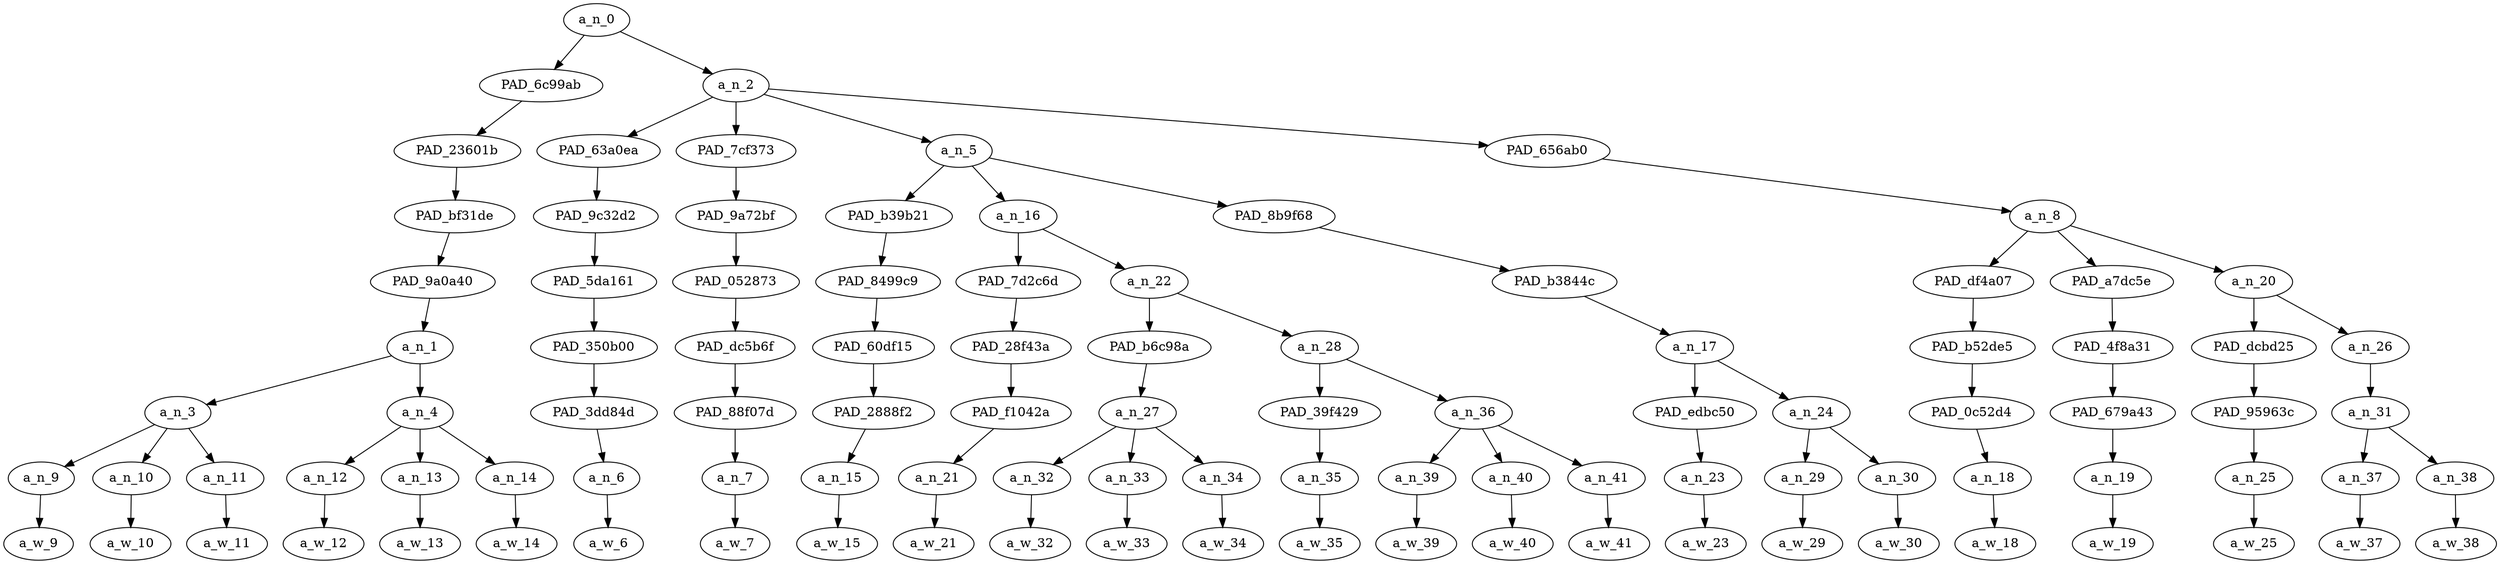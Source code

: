 strict digraph "" {
	a_n_0	[div_dir=1,
		index=0,
		level=8,
		pos="9.802083333333334,8!",
		text_span="[0, 1, 2, 3, 4, 5, 6, 7, 8, 9, 10, 11, 12, 13, 14, 15, 16, 17, 18, 19, 20, 21, 22, 23, 24]",
		value=1.00000001];
	PAD_6c99ab	[div_dir=-1,
		index=0,
		level=7,
		pos="2.5,7!",
		text_span="[0, 1, 2, 3, 4, 5]",
		value=0.34677324];
	a_n_0 -> PAD_6c99ab;
	a_n_2	[div_dir=1,
		index=1,
		level=7,
		pos="17.104166666666668,7!",
		text_span="[6, 7, 8, 9, 10, 11, 12, 13, 14, 15, 16, 17, 18, 19, 20, 21, 22, 23, 24]",
		value=0.65315407];
	a_n_0 -> a_n_2;
	PAD_23601b	[div_dir=-1,
		index=0,
		level=6,
		pos="2.5,6!",
		text_span="[0, 1, 2, 3, 4, 5]",
		value=0.34677324];
	PAD_6c99ab -> PAD_23601b;
	PAD_bf31de	[div_dir=-1,
		index=0,
		level=5,
		pos="2.5,5!",
		text_span="[0, 1, 2, 3, 4, 5]",
		value=0.34677324];
	PAD_23601b -> PAD_bf31de;
	PAD_9a0a40	[div_dir=-1,
		index=0,
		level=4,
		pos="2.5,4!",
		text_span="[0, 1, 2, 3, 4, 5]",
		value=0.34677324];
	PAD_bf31de -> PAD_9a0a40;
	a_n_1	[div_dir=-1,
		index=0,
		level=3,
		pos="2.5,3!",
		text_span="[0, 1, 2, 3, 4, 5]",
		value=0.34677324];
	PAD_9a0a40 -> a_n_1;
	a_n_3	[div_dir=-1,
		index=0,
		level=2,
		pos="1.0,2!",
		text_span="[0, 1, 2]",
		value=0.24394242];
	a_n_1 -> a_n_3;
	a_n_4	[div_dir=1,
		index=1,
		level=2,
		pos="4.0,2!",
		text_span="[3, 4, 5]",
		value=0.10267487];
	a_n_1 -> a_n_4;
	a_n_9	[div_dir=-1,
		index=0,
		level=1,
		pos="0.0,1!",
		text_span="[0]",
		value=0.15256386];
	a_n_3 -> a_n_9;
	a_n_10	[div_dir=-1,
		index=1,
		level=1,
		pos="1.0,1!",
		text_span="[1]",
		value=0.02430700];
	a_n_3 -> a_n_10;
	a_n_11	[div_dir=1,
		index=2,
		level=1,
		pos="2.0,1!",
		text_span="[2]",
		value=0.06683538];
	a_n_3 -> a_n_11;
	a_w_9	[div_dir=0,
		index=0,
		level=0,
		pos="0,0!",
		text_span="[0]",
		value=babbitt];
	a_n_9 -> a_w_9;
	a_w_10	[div_dir=0,
		index=1,
		level=0,
		pos="1,0!",
		text_span="[1]",
		value=and];
	a_n_10 -> a_w_10;
	a_w_11	[div_dir=0,
		index=2,
		level=0,
		pos="2,0!",
		text_span="[2]",
		value=deyo];
	a_n_11 -> a_w_11;
	a_n_12	[div_dir=-1,
		index=3,
		level=1,
		pos="3.0,1!",
		text_span="[3]",
		value=0.02451258];
	a_n_4 -> a_n_12;
	a_n_13	[div_dir=1,
		index=4,
		level=1,
		pos="4.0,1!",
		text_span="[4]",
		value=0.04786861];
	a_n_4 -> a_n_13;
	a_n_14	[div_dir=1,
		index=5,
		level=1,
		pos="5.0,1!",
		text_span="[5]",
		value=0.03022888];
	a_n_4 -> a_n_14;
	a_w_12	[div_dir=0,
		index=3,
		level=0,
		pos="3,0!",
		text_span="[3]",
		value=a];
	a_n_12 -> a_w_12;
	a_w_13	[div_dir=0,
		index=4,
		level=0,
		pos="4,0!",
		text_span="[4]",
		value=gay];
	a_n_13 -> a_w_13;
	a_w_14	[div_dir=0,
		index=5,
		level=0,
		pos="5,0!",
		text_span="[5]",
		value=couple];
	a_n_14 -> a_w_14;
	PAD_63a0ea	[div_dir=1,
		index=2,
		level=6,
		pos="18.0,6!",
		text_span="[18]",
		value=0.01619556];
	a_n_2 -> PAD_63a0ea;
	PAD_7cf373	[div_dir=1,
		index=3,
		level=6,
		pos="19.0,6!",
		text_span="[19]",
		value=0.01657385];
	a_n_2 -> PAD_7cf373;
	a_n_5	[div_dir=1,
		index=1,
		level=6,
		pos="10.166666666666666,6!",
		text_span="[6, 7, 8, 9, 10, 11, 12, 13, 14, 15, 16, 17]",
		value=0.32457855];
	a_n_2 -> a_n_5;
	PAD_656ab0	[div_dir=1,
		index=4,
		level=6,
		pos="21.25,6!",
		text_span="[20, 21, 22, 23, 24]",
		value=0.29562067];
	a_n_2 -> PAD_656ab0;
	PAD_9c32d2	[div_dir=1,
		index=4,
		level=5,
		pos="18.0,5!",
		text_span="[18]",
		value=0.01619556];
	PAD_63a0ea -> PAD_9c32d2;
	PAD_5da161	[div_dir=1,
		index=5,
		level=4,
		pos="18.0,4!",
		text_span="[18]",
		value=0.01619556];
	PAD_9c32d2 -> PAD_5da161;
	PAD_350b00	[div_dir=1,
		index=6,
		level=3,
		pos="18.0,3!",
		text_span="[18]",
		value=0.01619556];
	PAD_5da161 -> PAD_350b00;
	PAD_3dd84d	[div_dir=1,
		index=9,
		level=2,
		pos="18.0,2!",
		text_span="[18]",
		value=0.01619556];
	PAD_350b00 -> PAD_3dd84d;
	a_n_6	[div_dir=1,
		index=18,
		level=1,
		pos="18.0,1!",
		text_span="[18]",
		value=0.01619556];
	PAD_3dd84d -> a_n_6;
	a_w_6	[div_dir=0,
		index=18,
		level=0,
		pos="18,0!",
		text_span="[18]",
		value=and1];
	a_n_6 -> a_w_6;
	PAD_9a72bf	[div_dir=1,
		index=5,
		level=5,
		pos="19.0,5!",
		text_span="[19]",
		value=0.01657385];
	PAD_7cf373 -> PAD_9a72bf;
	PAD_052873	[div_dir=1,
		index=6,
		level=4,
		pos="19.0,4!",
		text_span="[19]",
		value=0.01657385];
	PAD_9a72bf -> PAD_052873;
	PAD_dc5b6f	[div_dir=1,
		index=7,
		level=3,
		pos="19.0,3!",
		text_span="[19]",
		value=0.01657385];
	PAD_052873 -> PAD_dc5b6f;
	PAD_88f07d	[div_dir=1,
		index=10,
		level=2,
		pos="19.0,2!",
		text_span="[19]",
		value=0.01657385];
	PAD_dc5b6f -> PAD_88f07d;
	a_n_7	[div_dir=1,
		index=19,
		level=1,
		pos="19.0,1!",
		text_span="[19]",
		value=0.01657385];
	PAD_88f07d -> a_n_7;
	a_w_7	[div_dir=0,
		index=19,
		level=0,
		pos="19,0!",
		text_span="[19]",
		value=then];
	a_n_7 -> a_w_7;
	PAD_b39b21	[div_dir=1,
		index=1,
		level=5,
		pos="6.0,5!",
		text_span="[6]",
		value=0.02314227];
	a_n_5 -> PAD_b39b21;
	a_n_16	[div_dir=1,
		index=2,
		level=5,
		pos="8.75,5!",
		text_span="[7, 8, 9, 10, 11, 12, 13, 14]",
		value=0.25241425];
	a_n_5 -> a_n_16;
	PAD_8b9f68	[div_dir=1,
		index=3,
		level=5,
		pos="15.75,5!",
		text_span="[15, 16, 17]",
		value=0.04880889];
	a_n_5 -> PAD_8b9f68;
	PAD_8499c9	[div_dir=1,
		index=1,
		level=4,
		pos="6.0,4!",
		text_span="[6]",
		value=0.02314227];
	PAD_b39b21 -> PAD_8499c9;
	PAD_60df15	[div_dir=1,
		index=1,
		level=3,
		pos="6.0,3!",
		text_span="[6]",
		value=0.02314227];
	PAD_8499c9 -> PAD_60df15;
	PAD_2888f2	[div_dir=1,
		index=2,
		level=2,
		pos="6.0,2!",
		text_span="[6]",
		value=0.02314227];
	PAD_60df15 -> PAD_2888f2;
	a_n_15	[div_dir=1,
		index=6,
		level=1,
		pos="6.0,1!",
		text_span="[6]",
		value=0.02314227];
	PAD_2888f2 -> a_n_15;
	a_w_15	[div_dir=0,
		index=6,
		level=0,
		pos="6,0!",
		text_span="[6]",
		value=engaged];
	a_n_15 -> a_w_15;
	PAD_7d2c6d	[div_dir=-1,
		index=2,
		level=4,
		pos="7.0,4!",
		text_span="[7]",
		value=0.01664812];
	a_n_16 -> PAD_7d2c6d;
	a_n_22	[div_dir=1,
		index=3,
		level=4,
		pos="10.5,4!",
		text_span="[8, 9, 10, 11, 12, 13, 14]",
		value=0.23555279];
	a_n_16 -> a_n_22;
	PAD_28f43a	[div_dir=-1,
		index=2,
		level=3,
		pos="7.0,3!",
		text_span="[7]",
		value=0.01664812];
	PAD_7d2c6d -> PAD_28f43a;
	PAD_f1042a	[div_dir=-1,
		index=3,
		level=2,
		pos="7.0,2!",
		text_span="[7]",
		value=0.01664812];
	PAD_28f43a -> PAD_f1042a;
	a_n_21	[div_dir=-1,
		index=7,
		level=1,
		pos="7.0,1!",
		text_span="[7]",
		value=0.01664812];
	PAD_f1042a -> a_n_21;
	a_w_21	[div_dir=0,
		index=7,
		level=0,
		pos="7,0!",
		text_span="[7]",
		value=in];
	a_n_21 -> a_w_21;
	PAD_b6c98a	[div_dir=1,
		index=3,
		level=3,
		pos="9.0,3!",
		text_span="[8, 9, 10]",
		value=0.07267822];
	a_n_22 -> PAD_b6c98a;
	a_n_28	[div_dir=1,
		index=4,
		level=3,
		pos="12.0,3!",
		text_span="[11, 12, 13, 14]",
		value=0.16262937];
	a_n_22 -> a_n_28;
	a_n_27	[div_dir=1,
		index=4,
		level=2,
		pos="9.0,2!",
		text_span="[8, 9, 10]",
		value=0.07267822];
	PAD_b6c98a -> a_n_27;
	a_n_32	[div_dir=1,
		index=8,
		level=1,
		pos="8.0,1!",
		text_span="[8]",
		value=0.02092992];
	a_n_27 -> a_n_32;
	a_n_33	[div_dir=-1,
		index=9,
		level=1,
		pos="9.0,1!",
		text_span="[9]",
		value=0.02916585];
	a_n_27 -> a_n_33;
	a_n_34	[div_dir=1,
		index=10,
		level=1,
		pos="10.0,1!",
		text_span="[10]",
		value=0.02255786];
	a_n_27 -> a_n_34;
	a_w_32	[div_dir=0,
		index=8,
		level=0,
		pos="8,0!",
		text_span="[8]",
		value=ongoing];
	a_n_32 -> a_w_32;
	a_w_33	[div_dir=0,
		index=9,
		level=0,
		pos="9,0!",
		text_span="[9]",
		value=sexual];
	a_n_33 -> a_w_33;
	a_w_34	[div_dir=0,
		index=10,
		level=0,
		pos="10,0!",
		text_span="[10]",
		value=contact];
	a_n_34 -> a_w_34;
	PAD_39f429	[div_dir=1,
		index=5,
		level=2,
		pos="11.0,2!",
		text_span="[11]",
		value=0.01759127];
	a_n_28 -> PAD_39f429;
	a_n_36	[div_dir=1,
		index=6,
		level=2,
		pos="13.0,2!",
		text_span="[12, 13, 14]",
		value=0.14475019];
	a_n_28 -> a_n_36;
	a_n_35	[div_dir=1,
		index=11,
		level=1,
		pos="11.0,1!",
		text_span="[11]",
		value=0.01759127];
	PAD_39f429 -> a_n_35;
	a_w_35	[div_dir=0,
		index=11,
		level=0,
		pos="11,0!",
		text_span="[11]",
		value=with];
	a_n_35 -> a_w_35;
	a_n_39	[div_dir=1,
		index=12,
		level=1,
		pos="12.0,1!",
		text_span="[12]",
		value=0.02172074];
	a_n_36 -> a_n_39;
	a_n_40	[div_dir=1,
		index=13,
		level=1,
		pos="13.0,1!",
		text_span="[13]",
		value=0.08145433];
	a_n_36 -> a_n_40;
	a_n_41	[div_dir=1,
		index=14,
		level=1,
		pos="14.0,1!",
		text_span="[14]",
		value=0.04127994];
	a_n_36 -> a_n_41;
	a_w_39	[div_dir=0,
		index=12,
		level=0,
		pos="12,0!",
		text_span="[12]",
		value=eight];
	a_n_39 -> a_w_39;
	a_w_40	[div_dir=0,
		index=13,
		level=0,
		pos="13,0!",
		text_span="[13]",
		value=underage];
	a_n_40 -> a_w_40;
	a_w_41	[div_dir=0,
		index=14,
		level=0,
		pos="14,0!",
		text_span="[14]",
		value=boys];
	a_n_41 -> a_w_41;
	PAD_b3844c	[div_dir=1,
		index=4,
		level=4,
		pos="15.75,4!",
		text_span="[15, 16, 17]",
		value=0.04880889];
	PAD_8b9f68 -> PAD_b3844c;
	a_n_17	[div_dir=1,
		index=5,
		level=3,
		pos="15.75,3!",
		text_span="[15, 16, 17]",
		value=0.04880889];
	PAD_b3844c -> a_n_17;
	PAD_edbc50	[div_dir=-1,
		index=7,
		level=2,
		pos="15.0,2!",
		text_span="[15]",
		value=0.01728271];
	a_n_17 -> PAD_edbc50;
	a_n_24	[div_dir=1,
		index=8,
		level=2,
		pos="16.5,2!",
		text_span="[16, 17]",
		value=0.03146921];
	a_n_17 -> a_n_24;
	a_n_23	[div_dir=-1,
		index=15,
		level=1,
		pos="15.0,1!",
		text_span="[15]",
		value=0.01728271];
	PAD_edbc50 -> a_n_23;
	a_w_23	[div_dir=0,
		index=15,
		level=0,
		pos="15,0!",
		text_span="[15]",
		value=over];
	a_n_23 -> a_w_23;
	a_n_29	[div_dir=1,
		index=16,
		level=1,
		pos="16.0,1!",
		text_span="[16]",
		value=0.01482365];
	a_n_24 -> a_n_29;
	a_n_30	[div_dir=1,
		index=17,
		level=1,
		pos="17.0,1!",
		text_span="[17]",
		value=0.01657002];
	a_n_24 -> a_n_30;
	a_w_29	[div_dir=0,
		index=16,
		level=0,
		pos="16,0!",
		text_span="[16]",
		value=several];
	a_n_29 -> a_w_29;
	a_w_30	[div_dir=0,
		index=17,
		level=0,
		pos="17,0!",
		text_span="[17]",
		value=years];
	a_n_30 -> a_w_30;
	a_n_8	[div_dir=1,
		index=6,
		level=5,
		pos="21.25,5!",
		text_span="[20, 21, 22, 23, 24]",
		value=0.29562067];
	PAD_656ab0 -> a_n_8;
	PAD_df4a07	[div_dir=-1,
		index=7,
		level=4,
		pos="20.0,4!",
		text_span="[20]",
		value=0.04129056];
	a_n_8 -> PAD_df4a07;
	PAD_a7dc5e	[div_dir=-1,
		index=8,
		level=4,
		pos="21.0,4!",
		text_span="[21]",
		value=0.02084672];
	a_n_8 -> PAD_a7dc5e;
	a_n_20	[div_dir=1,
		index=9,
		level=4,
		pos="22.75,4!",
		text_span="[22, 23, 24]",
		value=0.23346116];
	a_n_8 -> a_n_20;
	PAD_b52de5	[div_dir=-1,
		index=8,
		level=3,
		pos="20.0,3!",
		text_span="[20]",
		value=0.04129056];
	PAD_df4a07 -> PAD_b52de5;
	PAD_0c52d4	[div_dir=-1,
		index=11,
		level=2,
		pos="20.0,2!",
		text_span="[20]",
		value=0.04129056];
	PAD_b52de5 -> PAD_0c52d4;
	a_n_18	[div_dir=-1,
		index=20,
		level=1,
		pos="20.0,1!",
		text_span="[20]",
		value=0.04129056];
	PAD_0c52d4 -> a_n_18;
	a_w_18	[div_dir=0,
		index=20,
		level=0,
		pos="20,0!",
		text_span="[20]",
		value=killed];
	a_n_18 -> a_w_18;
	PAD_4f8a31	[div_dir=-1,
		index=9,
		level=3,
		pos="21.0,3!",
		text_span="[21]",
		value=0.02084672];
	PAD_a7dc5e -> PAD_4f8a31;
	PAD_679a43	[div_dir=-1,
		index=12,
		level=2,
		pos="21.0,2!",
		text_span="[21]",
		value=0.02084672];
	PAD_4f8a31 -> PAD_679a43;
	a_n_19	[div_dir=-1,
		index=21,
		level=1,
		pos="21.0,1!",
		text_span="[21]",
		value=0.02084672];
	PAD_679a43 -> a_n_19;
	a_w_19	[div_dir=0,
		index=21,
		level=0,
		pos="21,0!",
		text_span="[21]",
		value=themselves];
	a_n_19 -> a_w_19;
	PAD_dcbd25	[div_dir=1,
		index=10,
		level=3,
		pos="22.0,3!",
		text_span="[22]",
		value=0.02229426];
	a_n_20 -> PAD_dcbd25;
	a_n_26	[div_dir=1,
		index=11,
		level=3,
		pos="23.5,3!",
		text_span="[23, 24]",
		value=0.21103748];
	a_n_20 -> a_n_26;
	PAD_95963c	[div_dir=1,
		index=13,
		level=2,
		pos="22.0,2!",
		text_span="[22]",
		value=0.02229426];
	PAD_dcbd25 -> PAD_95963c;
	a_n_25	[div_dir=1,
		index=22,
		level=1,
		pos="22.0,1!",
		text_span="[22]",
		value=0.02229426];
	PAD_95963c -> a_n_25;
	a_w_25	[div_dir=0,
		index=22,
		level=0,
		pos="22,0!",
		text_span="[22]",
		value=when];
	a_n_25 -> a_w_25;
	a_n_31	[div_dir=1,
		index=14,
		level=2,
		pos="23.5,2!",
		text_span="[23, 24]",
		value=0.21089785];
	a_n_26 -> a_n_31;
	a_n_37	[div_dir=1,
		index=23,
		level=1,
		pos="23.0,1!",
		text_span="[23]",
		value=0.03437407];
	a_n_31 -> a_n_37;
	a_n_38	[div_dir=1,
		index=24,
		level=1,
		pos="24.0,1!",
		text_span="[24]",
		value=0.17638416];
	a_n_31 -> a_n_38;
	a_w_37	[div_dir=0,
		index=23,
		level=0,
		pos="23,0!",
		text_span="[23]",
		value=discovered];
	a_n_37 -> a_w_37;
	a_w_38	[div_dir=0,
		index=24,
		level=0,
		pos="24,0!",
		text_span="[24]",
		value=breitbart];
	a_n_38 -> a_w_38;
}
